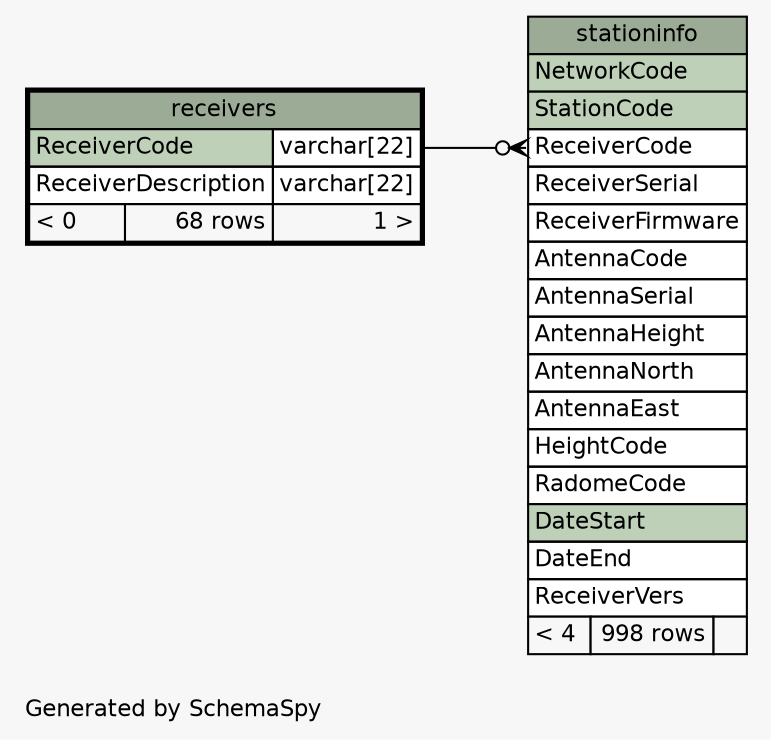 // dot 2.36.0 on Linux 4.4.0-59-generic
// SchemaSpy rev 590
digraph "oneDegreeRelationshipsDiagram" {
  graph [
    rankdir="RL"
    bgcolor="#f7f7f7"
    label="\nGenerated by SchemaSpy"
    labeljust="l"
    nodesep="0.18"
    ranksep="0.46"
    fontname="Helvetica"
    fontsize="11"
  ];
  node [
    fontname="Helvetica"
    fontsize="11"
    shape="plaintext"
  ];
  edge [
    arrowsize="0.8"
  ];
  "stationinfo":"ReceiverCode":w -> "receivers":"ReceiverCode.type":e [arrowhead=none dir=back arrowtail=crowodot];
  "receivers" [
    label=<
    <TABLE BORDER="2" CELLBORDER="1" CELLSPACING="0" BGCOLOR="#ffffff">
      <TR><TD COLSPAN="3" BGCOLOR="#9bab96" ALIGN="CENTER">receivers</TD></TR>
      <TR><TD PORT="ReceiverCode" COLSPAN="2" BGCOLOR="#bed1b8" ALIGN="LEFT">ReceiverCode</TD><TD PORT="ReceiverCode.type" ALIGN="LEFT">varchar[22]</TD></TR>
      <TR><TD PORT="ReceiverDescription" COLSPAN="2" ALIGN="LEFT">ReceiverDescription</TD><TD PORT="ReceiverDescription.type" ALIGN="LEFT">varchar[22]</TD></TR>
      <TR><TD ALIGN="LEFT" BGCOLOR="#f7f7f7">&lt; 0</TD><TD ALIGN="RIGHT" BGCOLOR="#f7f7f7">68 rows</TD><TD ALIGN="RIGHT" BGCOLOR="#f7f7f7">1 &gt;</TD></TR>
    </TABLE>>
    URL="receivers.html"
    tooltip="receivers"
  ];
  "stationinfo" [
    label=<
    <TABLE BORDER="0" CELLBORDER="1" CELLSPACING="0" BGCOLOR="#ffffff">
      <TR><TD COLSPAN="3" BGCOLOR="#9bab96" ALIGN="CENTER">stationinfo</TD></TR>
      <TR><TD PORT="NetworkCode" COLSPAN="3" BGCOLOR="#bed1b8" ALIGN="LEFT">NetworkCode</TD></TR>
      <TR><TD PORT="StationCode" COLSPAN="3" BGCOLOR="#bed1b8" ALIGN="LEFT">StationCode</TD></TR>
      <TR><TD PORT="ReceiverCode" COLSPAN="3" ALIGN="LEFT">ReceiverCode</TD></TR>
      <TR><TD PORT="ReceiverSerial" COLSPAN="3" ALIGN="LEFT">ReceiverSerial</TD></TR>
      <TR><TD PORT="ReceiverFirmware" COLSPAN="3" ALIGN="LEFT">ReceiverFirmware</TD></TR>
      <TR><TD PORT="AntennaCode" COLSPAN="3" ALIGN="LEFT">AntennaCode</TD></TR>
      <TR><TD PORT="AntennaSerial" COLSPAN="3" ALIGN="LEFT">AntennaSerial</TD></TR>
      <TR><TD PORT="AntennaHeight" COLSPAN="3" ALIGN="LEFT">AntennaHeight</TD></TR>
      <TR><TD PORT="AntennaNorth" COLSPAN="3" ALIGN="LEFT">AntennaNorth</TD></TR>
      <TR><TD PORT="AntennaEast" COLSPAN="3" ALIGN="LEFT">AntennaEast</TD></TR>
      <TR><TD PORT="HeightCode" COLSPAN="3" ALIGN="LEFT">HeightCode</TD></TR>
      <TR><TD PORT="RadomeCode" COLSPAN="3" ALIGN="LEFT">RadomeCode</TD></TR>
      <TR><TD PORT="DateStart" COLSPAN="3" BGCOLOR="#bed1b8" ALIGN="LEFT">DateStart</TD></TR>
      <TR><TD PORT="DateEnd" COLSPAN="3" ALIGN="LEFT">DateEnd</TD></TR>
      <TR><TD PORT="ReceiverVers" COLSPAN="3" ALIGN="LEFT">ReceiverVers</TD></TR>
      <TR><TD ALIGN="LEFT" BGCOLOR="#f7f7f7">&lt; 4</TD><TD ALIGN="RIGHT" BGCOLOR="#f7f7f7">998 rows</TD><TD ALIGN="RIGHT" BGCOLOR="#f7f7f7">  </TD></TR>
    </TABLE>>
    URL="stationinfo.html"
    tooltip="stationinfo"
  ];
}
